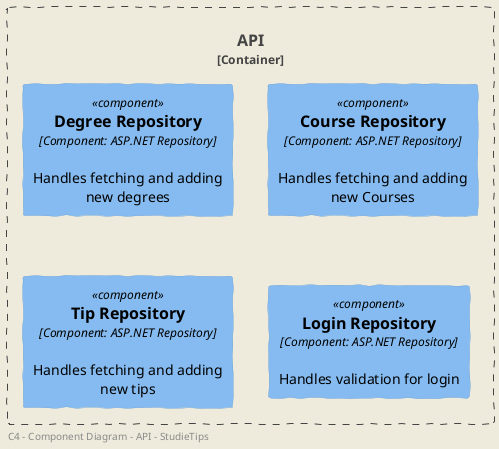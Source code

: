 @startuml
!include <C4/C4_Container>
!include <C4/C4_Component>
LAYOUT_AS_SKETCH()

left footer "   C4 - Component Diagram - API - StudieTips"

Container_Boundary(API,"API",""){
    
    Component(Repository1, "Degree Repository", "Component: ASP.NET Repository","Handles fetching and adding new degrees")
    Component(Repository2, "Course Repository", "Component: ASP.NET Repository","Handles fetching and adding new Courses")
    Component(Repository3, "Tip Repository", "Component: ASP.NET Repository","Handles fetching and adding new tips")
    Component(Repository4, "Login Repository", "Component: ASP.NET Repository","Handles validation for login")    
}

@enduml